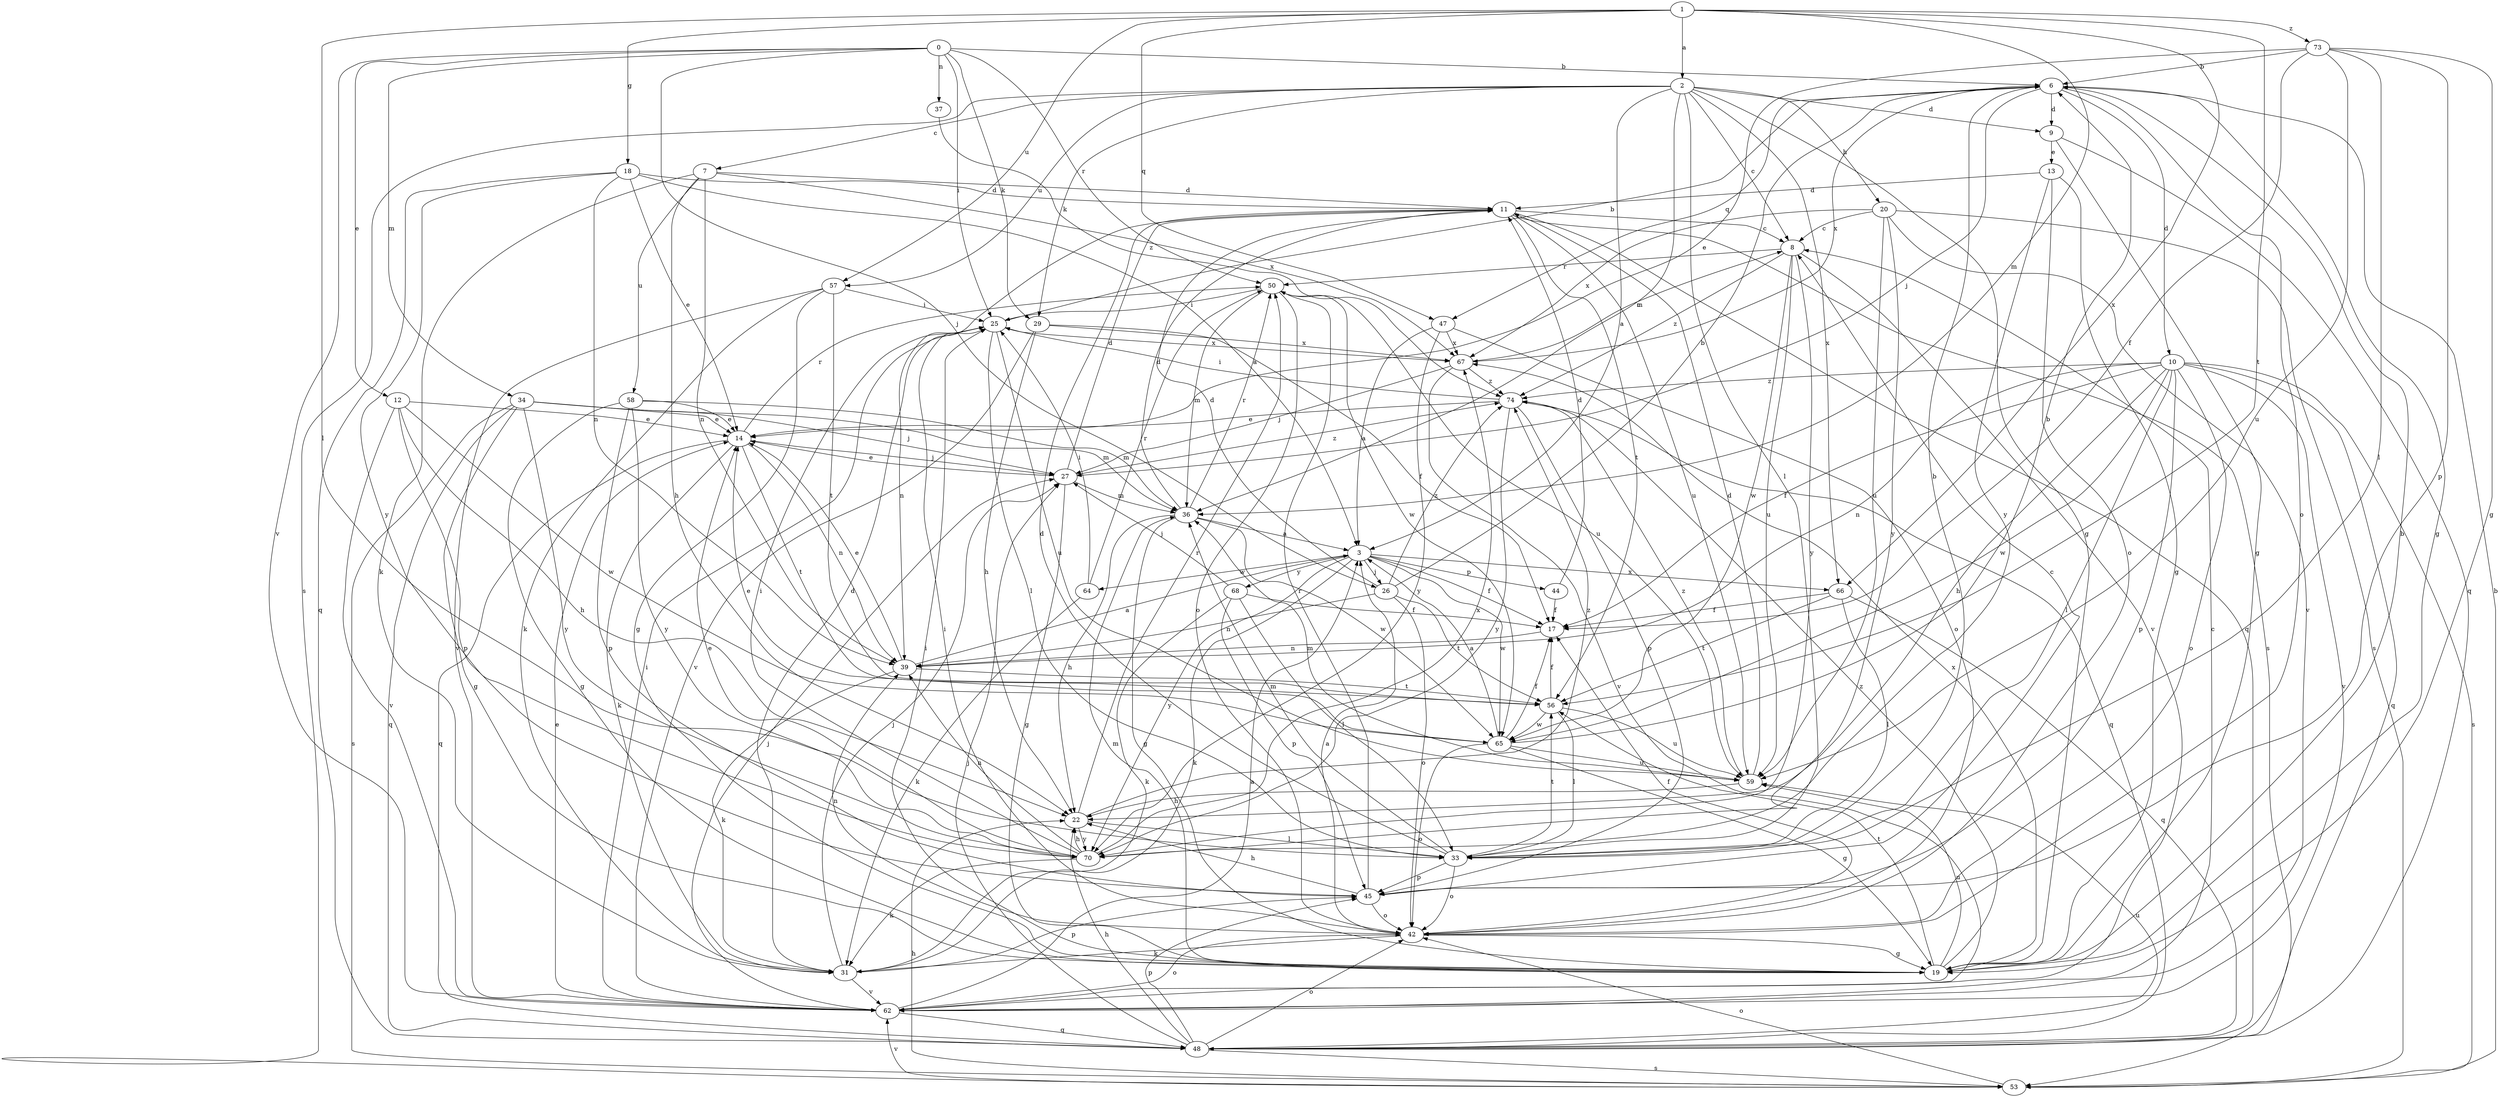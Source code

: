 strict digraph  {
0;
1;
2;
3;
6;
7;
8;
9;
10;
11;
12;
13;
14;
17;
18;
19;
20;
22;
25;
26;
27;
29;
31;
33;
34;
36;
37;
39;
42;
44;
45;
47;
48;
50;
53;
56;
57;
58;
59;
62;
64;
65;
66;
67;
68;
70;
73;
74;
0 -> 6  [label=b];
0 -> 12  [label=e];
0 -> 25  [label=i];
0 -> 26  [label=j];
0 -> 29  [label=k];
0 -> 34  [label=m];
0 -> 37  [label=n];
0 -> 50  [label=r];
0 -> 62  [label=v];
1 -> 2  [label=a];
1 -> 18  [label=g];
1 -> 33  [label=l];
1 -> 36  [label=m];
1 -> 47  [label=q];
1 -> 56  [label=t];
1 -> 57  [label=u];
1 -> 66  [label=x];
1 -> 73  [label=z];
2 -> 3  [label=a];
2 -> 7  [label=c];
2 -> 8  [label=c];
2 -> 9  [label=d];
2 -> 19  [label=g];
2 -> 20  [label=h];
2 -> 29  [label=k];
2 -> 33  [label=l];
2 -> 36  [label=m];
2 -> 53  [label=s];
2 -> 57  [label=u];
2 -> 66  [label=x];
3 -> 17  [label=f];
3 -> 26  [label=j];
3 -> 31  [label=k];
3 -> 44  [label=p];
3 -> 64  [label=w];
3 -> 65  [label=w];
3 -> 66  [label=x];
3 -> 68  [label=y];
3 -> 70  [label=y];
6 -> 9  [label=d];
6 -> 10  [label=d];
6 -> 19  [label=g];
6 -> 27  [label=j];
6 -> 42  [label=o];
6 -> 47  [label=q];
6 -> 67  [label=x];
7 -> 11  [label=d];
7 -> 22  [label=h];
7 -> 31  [label=k];
7 -> 39  [label=n];
7 -> 58  [label=u];
7 -> 67  [label=x];
8 -> 50  [label=r];
8 -> 59  [label=u];
8 -> 62  [label=v];
8 -> 65  [label=w];
8 -> 70  [label=y];
8 -> 74  [label=z];
9 -> 13  [label=e];
9 -> 19  [label=g];
9 -> 48  [label=q];
10 -> 17  [label=f];
10 -> 22  [label=h];
10 -> 33  [label=l];
10 -> 39  [label=n];
10 -> 42  [label=o];
10 -> 45  [label=p];
10 -> 48  [label=q];
10 -> 53  [label=s];
10 -> 62  [label=v];
10 -> 65  [label=w];
10 -> 74  [label=z];
11 -> 8  [label=c];
11 -> 48  [label=q];
11 -> 53  [label=s];
11 -> 56  [label=t];
11 -> 59  [label=u];
12 -> 14  [label=e];
12 -> 22  [label=h];
12 -> 45  [label=p];
12 -> 62  [label=v];
12 -> 65  [label=w];
13 -> 11  [label=d];
13 -> 19  [label=g];
13 -> 42  [label=o];
13 -> 70  [label=y];
14 -> 27  [label=j];
14 -> 31  [label=k];
14 -> 39  [label=n];
14 -> 48  [label=q];
14 -> 50  [label=r];
14 -> 56  [label=t];
17 -> 39  [label=n];
18 -> 3  [label=a];
18 -> 11  [label=d];
18 -> 14  [label=e];
18 -> 39  [label=n];
18 -> 48  [label=q];
18 -> 70  [label=y];
19 -> 6  [label=b];
19 -> 25  [label=i];
19 -> 36  [label=m];
19 -> 56  [label=t];
19 -> 59  [label=u];
19 -> 67  [label=x];
19 -> 74  [label=z];
20 -> 8  [label=c];
20 -> 53  [label=s];
20 -> 59  [label=u];
20 -> 62  [label=v];
20 -> 67  [label=x];
20 -> 70  [label=y];
22 -> 33  [label=l];
22 -> 50  [label=r];
22 -> 70  [label=y];
22 -> 74  [label=z];
25 -> 6  [label=b];
25 -> 33  [label=l];
25 -> 39  [label=n];
25 -> 59  [label=u];
25 -> 67  [label=x];
26 -> 6  [label=b];
26 -> 11  [label=d];
26 -> 39  [label=n];
26 -> 42  [label=o];
26 -> 56  [label=t];
26 -> 74  [label=z];
27 -> 11  [label=d];
27 -> 14  [label=e];
27 -> 19  [label=g];
27 -> 36  [label=m];
27 -> 74  [label=z];
29 -> 17  [label=f];
29 -> 22  [label=h];
29 -> 62  [label=v];
29 -> 67  [label=x];
31 -> 11  [label=d];
31 -> 27  [label=j];
31 -> 45  [label=p];
31 -> 62  [label=v];
33 -> 6  [label=b];
33 -> 11  [label=d];
33 -> 36  [label=m];
33 -> 42  [label=o];
33 -> 45  [label=p];
33 -> 56  [label=t];
34 -> 14  [label=e];
34 -> 19  [label=g];
34 -> 27  [label=j];
34 -> 36  [label=m];
34 -> 48  [label=q];
34 -> 53  [label=s];
34 -> 70  [label=y];
36 -> 3  [label=a];
36 -> 11  [label=d];
36 -> 19  [label=g];
36 -> 22  [label=h];
36 -> 50  [label=r];
36 -> 65  [label=w];
37 -> 74  [label=z];
39 -> 3  [label=a];
39 -> 14  [label=e];
39 -> 31  [label=k];
39 -> 56  [label=t];
42 -> 3  [label=a];
42 -> 17  [label=f];
42 -> 19  [label=g];
42 -> 25  [label=i];
42 -> 31  [label=k];
42 -> 39  [label=n];
44 -> 11  [label=d];
44 -> 17  [label=f];
45 -> 8  [label=c];
45 -> 22  [label=h];
45 -> 42  [label=o];
45 -> 50  [label=r];
47 -> 3  [label=a];
47 -> 42  [label=o];
47 -> 67  [label=x];
47 -> 70  [label=y];
48 -> 22  [label=h];
48 -> 27  [label=j];
48 -> 42  [label=o];
48 -> 45  [label=p];
48 -> 53  [label=s];
48 -> 59  [label=u];
50 -> 25  [label=i];
50 -> 36  [label=m];
50 -> 42  [label=o];
50 -> 59  [label=u];
50 -> 65  [label=w];
53 -> 6  [label=b];
53 -> 22  [label=h];
53 -> 42  [label=o];
53 -> 62  [label=v];
56 -> 17  [label=f];
56 -> 33  [label=l];
56 -> 59  [label=u];
56 -> 65  [label=w];
57 -> 19  [label=g];
57 -> 25  [label=i];
57 -> 31  [label=k];
57 -> 56  [label=t];
57 -> 62  [label=v];
58 -> 14  [label=e];
58 -> 19  [label=g];
58 -> 36  [label=m];
58 -> 45  [label=p];
58 -> 70  [label=y];
59 -> 11  [label=d];
59 -> 22  [label=h];
59 -> 36  [label=m];
59 -> 74  [label=z];
62 -> 3  [label=a];
62 -> 8  [label=c];
62 -> 14  [label=e];
62 -> 25  [label=i];
62 -> 27  [label=j];
62 -> 42  [label=o];
62 -> 48  [label=q];
64 -> 25  [label=i];
64 -> 31  [label=k];
64 -> 50  [label=r];
65 -> 3  [label=a];
65 -> 6  [label=b];
65 -> 14  [label=e];
65 -> 17  [label=f];
65 -> 19  [label=g];
65 -> 42  [label=o];
65 -> 59  [label=u];
66 -> 17  [label=f];
66 -> 33  [label=l];
66 -> 48  [label=q];
66 -> 56  [label=t];
67 -> 8  [label=c];
67 -> 27  [label=j];
67 -> 62  [label=v];
67 -> 74  [label=z];
68 -> 17  [label=f];
68 -> 27  [label=j];
68 -> 31  [label=k];
68 -> 33  [label=l];
68 -> 45  [label=p];
70 -> 14  [label=e];
70 -> 22  [label=h];
70 -> 25  [label=i];
70 -> 31  [label=k];
70 -> 39  [label=n];
70 -> 67  [label=x];
73 -> 6  [label=b];
73 -> 14  [label=e];
73 -> 17  [label=f];
73 -> 19  [label=g];
73 -> 33  [label=l];
73 -> 45  [label=p];
73 -> 59  [label=u];
74 -> 14  [label=e];
74 -> 25  [label=i];
74 -> 45  [label=p];
74 -> 48  [label=q];
74 -> 70  [label=y];
}
